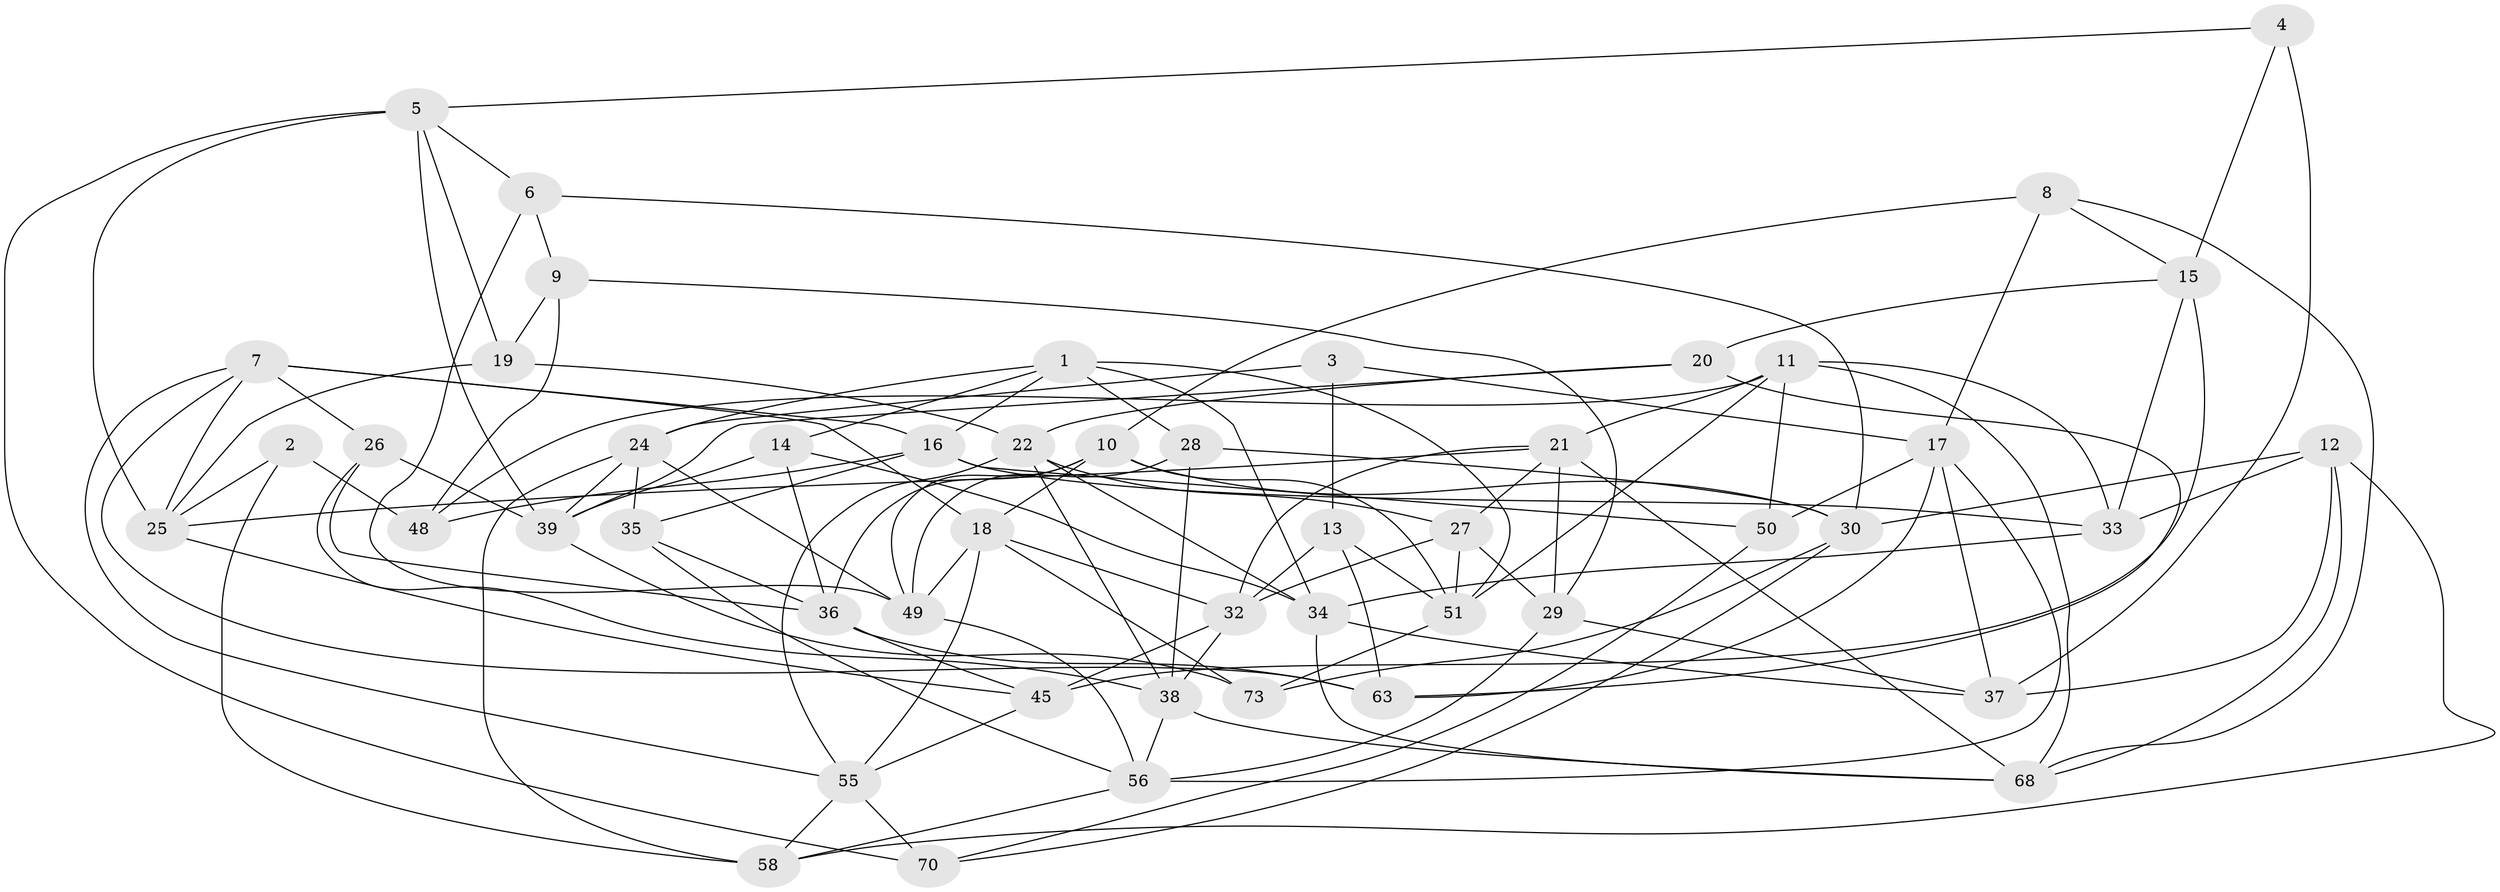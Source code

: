 // Generated by graph-tools (version 1.1) at 2025/52/02/27/25 19:52:31]
// undirected, 49 vertices, 124 edges
graph export_dot {
graph [start="1"]
  node [color=gray90,style=filled];
  1 [super="+65"];
  2;
  3;
  4;
  5 [super="+47"];
  6;
  7 [super="+67"];
  8;
  9;
  10 [super="+61"];
  11 [super="+23"];
  12 [super="+42"];
  13 [super="+62"];
  14;
  15 [super="+31"];
  16 [super="+41"];
  17 [super="+44"];
  18 [super="+80"];
  19;
  20;
  21 [super="+76"];
  22 [super="+46"];
  24 [super="+54"];
  25 [super="+72"];
  26;
  27 [super="+77"];
  28;
  29 [super="+64"];
  30 [super="+81"];
  32 [super="+43"];
  33 [super="+40"];
  34 [super="+75"];
  35;
  36 [super="+60"];
  37 [super="+57"];
  38 [super="+53"];
  39 [super="+52"];
  45 [super="+66"];
  48;
  49 [super="+82"];
  50;
  51 [super="+74"];
  55 [super="+59"];
  56 [super="+71"];
  58 [super="+79"];
  63 [super="+69"];
  68 [super="+78"];
  70;
  73;
  1 -- 14;
  1 -- 51;
  1 -- 28;
  1 -- 24;
  1 -- 34;
  1 -- 16;
  2 -- 58 [weight=2];
  2 -- 48;
  2 -- 25;
  3 -- 13 [weight=2];
  3 -- 24;
  3 -- 17;
  4 -- 37 [weight=2];
  4 -- 5;
  4 -- 15;
  5 -- 70;
  5 -- 25;
  5 -- 19;
  5 -- 6;
  5 -- 39;
  6 -- 9;
  6 -- 30;
  6 -- 49;
  7 -- 55;
  7 -- 25;
  7 -- 18;
  7 -- 16;
  7 -- 26;
  7 -- 63;
  8 -- 15;
  8 -- 68;
  8 -- 10;
  8 -- 17;
  9 -- 29;
  9 -- 48;
  9 -- 19;
  10 -- 49;
  10 -- 30;
  10 -- 18;
  10 -- 36;
  10 -- 51;
  11 -- 50;
  11 -- 48;
  11 -- 51;
  11 -- 33;
  11 -- 21;
  11 -- 68;
  12 -- 33 [weight=2];
  12 -- 68;
  12 -- 58;
  12 -- 37;
  12 -- 30;
  13 -- 51;
  13 -- 32;
  13 -- 63 [weight=2];
  14 -- 39;
  14 -- 36;
  14 -- 34;
  15 -- 45 [weight=2];
  15 -- 33;
  15 -- 20;
  16 -- 35;
  16 -- 48;
  16 -- 33;
  16 -- 50;
  17 -- 50;
  17 -- 37;
  17 -- 56;
  17 -- 63;
  18 -- 73;
  18 -- 49;
  18 -- 55;
  18 -- 32;
  19 -- 25;
  19 -- 22;
  20 -- 22;
  20 -- 39;
  20 -- 63;
  21 -- 68;
  21 -- 27;
  21 -- 29;
  21 -- 32;
  21 -- 25;
  22 -- 34;
  22 -- 38;
  22 -- 55;
  22 -- 27;
  24 -- 39;
  24 -- 58;
  24 -- 49;
  24 -- 35;
  25 -- 45;
  26 -- 39;
  26 -- 38;
  26 -- 36;
  27 -- 32;
  27 -- 29 [weight=2];
  27 -- 51;
  28 -- 38;
  28 -- 30;
  28 -- 49;
  29 -- 37;
  29 -- 56;
  30 -- 73;
  30 -- 70;
  32 -- 38;
  32 -- 45;
  33 -- 34;
  34 -- 37;
  34 -- 68;
  35 -- 56;
  35 -- 36;
  36 -- 45;
  36 -- 63;
  38 -- 56;
  38 -- 68;
  39 -- 73;
  45 -- 55;
  49 -- 56;
  50 -- 70;
  51 -- 73;
  55 -- 70;
  55 -- 58;
  56 -- 58;
}
